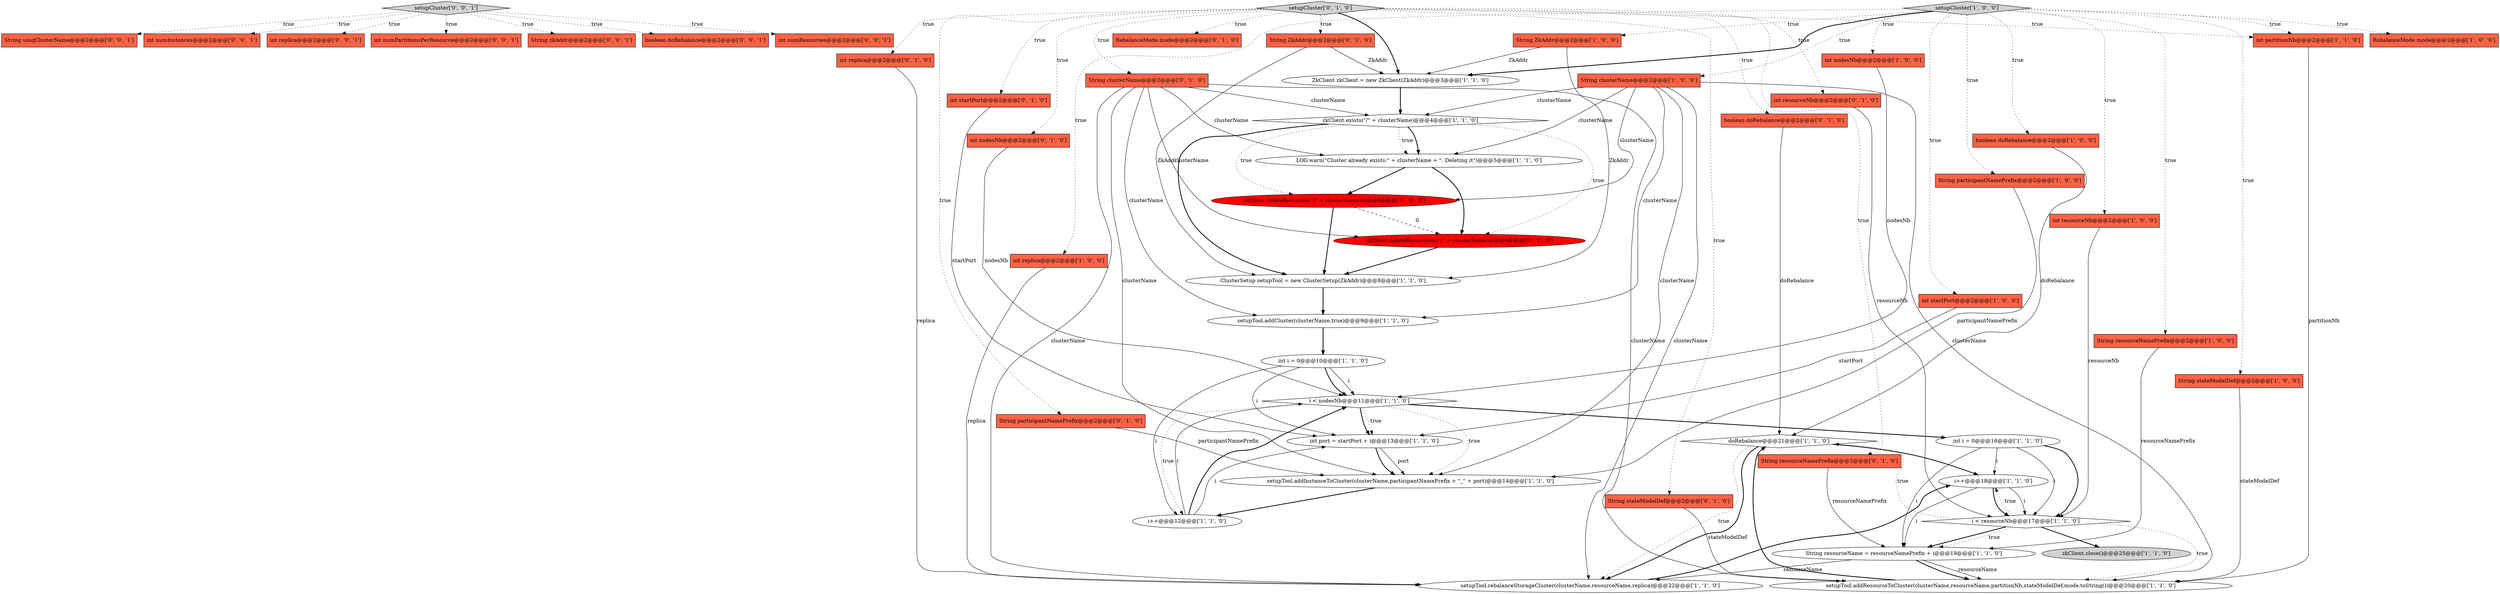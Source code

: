 digraph {
49 [style = filled, label = "String uniqClusterName@@@2@@@['0', '0', '1']", fillcolor = tomato, shape = box image = "AAA0AAABBB3BBB"];
36 [style = filled, label = "boolean doRebalance@@@2@@@['0', '1', '0']", fillcolor = tomato, shape = box image = "AAA0AAABBB2BBB"];
19 [style = filled, label = "LOG.warn(\"Cluster already exists:\" + clusterName + \". Deleting it\")@@@5@@@['1', '1', '0']", fillcolor = white, shape = ellipse image = "AAA0AAABBB1BBB"];
2 [style = filled, label = "int port = startPort + i@@@13@@@['1', '1', '0']", fillcolor = white, shape = ellipse image = "AAA0AAABBB1BBB"];
15 [style = filled, label = "setupCluster['1', '0', '0']", fillcolor = lightgray, shape = diamond image = "AAA0AAABBB1BBB"];
0 [style = filled, label = "boolean doRebalance@@@2@@@['1', '0', '0']", fillcolor = tomato, shape = box image = "AAA0AAABBB1BBB"];
6 [style = filled, label = "setupTool.addResourceToCluster(clusterName,resourceName,partitionNb,stateModelDef,mode.toString())@@@20@@@['1', '1', '0']", fillcolor = white, shape = ellipse image = "AAA0AAABBB1BBB"];
34 [style = filled, label = "int resourceNb@@@2@@@['0', '1', '0']", fillcolor = tomato, shape = box image = "AAA0AAABBB2BBB"];
47 [style = filled, label = "int numInstances@@@2@@@['0', '0', '1']", fillcolor = tomato, shape = box image = "AAA0AAABBB3BBB"];
3 [style = filled, label = "i < resourceNb@@@17@@@['1', '1', '0']", fillcolor = white, shape = diamond image = "AAA0AAABBB1BBB"];
52 [style = filled, label = "int replica@@@2@@@['0', '0', '1']", fillcolor = tomato, shape = box image = "AAA0AAABBB3BBB"];
12 [style = filled, label = "String participantNamePrefix@@@2@@@['1', '0', '0']", fillcolor = tomato, shape = box image = "AAA0AAABBB1BBB"];
7 [style = filled, label = "i++@@@18@@@['1', '1', '0']", fillcolor = white, shape = ellipse image = "AAA0AAABBB1BBB"];
29 [style = filled, label = "setupTool.rebalanceStorageCluster(clusterName,resourceName,replica)@@@22@@@['1', '1', '0']", fillcolor = white, shape = ellipse image = "AAA0AAABBB1BBB"];
18 [style = filled, label = "int resourceNb@@@2@@@['1', '0', '0']", fillcolor = tomato, shape = box image = "AAA0AAABBB1BBB"];
27 [style = filled, label = "int i = 0@@@16@@@['1', '1', '0']", fillcolor = white, shape = ellipse image = "AAA0AAABBB1BBB"];
1 [style = filled, label = "setupTool.addCluster(clusterName,true)@@@9@@@['1', '1', '0']", fillcolor = white, shape = ellipse image = "AAA0AAABBB1BBB"];
8 [style = filled, label = "zkClient.close()@@@25@@@['1', '1', '0']", fillcolor = lightgray, shape = ellipse image = "AAA0AAABBB1BBB"];
32 [style = filled, label = "int replica@@@2@@@['0', '1', '0']", fillcolor = tomato, shape = box image = "AAA0AAABBB2BBB"];
33 [style = filled, label = "setupCluster['0', '1', '0']", fillcolor = lightgray, shape = diamond image = "AAA0AAABBB2BBB"];
16 [style = filled, label = "RebalanceMode mode@@@2@@@['1', '0', '0']", fillcolor = tomato, shape = box image = "AAA0AAABBB1BBB"];
48 [style = filled, label = "int numPartitionsPerResource@@@2@@@['0', '0', '1']", fillcolor = tomato, shape = box image = "AAA0AAABBB3BBB"];
4 [style = filled, label = "i++@@@12@@@['1', '1', '0']", fillcolor = white, shape = ellipse image = "AAA0AAABBB1BBB"];
13 [style = filled, label = "setupTool.addInstanceToCluster(clusterName,participantNamePrefix + \"_\" + port)@@@14@@@['1', '1', '0']", fillcolor = white, shape = ellipse image = "AAA0AAABBB1BBB"];
26 [style = filled, label = "int replica@@@2@@@['1', '0', '0']", fillcolor = tomato, shape = box image = "AAA0AAABBB1BBB"];
23 [style = filled, label = "String resourceName = resourceNamePrefix + i@@@19@@@['1', '1', '0']", fillcolor = white, shape = ellipse image = "AAA0AAABBB1BBB"];
17 [style = filled, label = "int startPort@@@2@@@['1', '0', '0']", fillcolor = tomato, shape = box image = "AAA0AAABBB1BBB"];
41 [style = filled, label = "int nodesNb@@@2@@@['0', '1', '0']", fillcolor = tomato, shape = box image = "AAA0AAABBB2BBB"];
45 [style = filled, label = "String zkAddr@@@2@@@['0', '0', '1']", fillcolor = tomato, shape = box image = "AAA0AAABBB3BBB"];
35 [style = filled, label = "String resourceNamePrefix@@@2@@@['0', '1', '0']", fillcolor = tomato, shape = box image = "AAA0AAABBB2BBB"];
46 [style = filled, label = "boolean doRebalance@@@2@@@['0', '0', '1']", fillcolor = tomato, shape = box image = "AAA0AAABBB3BBB"];
24 [style = filled, label = "ClusterSetup setupTool = new ClusterSetup(ZkAddr)@@@8@@@['1', '1', '0']", fillcolor = white, shape = ellipse image = "AAA0AAABBB1BBB"];
21 [style = filled, label = "int i = 0@@@10@@@['1', '1', '0']", fillcolor = white, shape = ellipse image = "AAA0AAABBB1BBB"];
9 [style = filled, label = "String resourceNamePrefix@@@2@@@['1', '0', '0']", fillcolor = tomato, shape = box image = "AAA0AAABBB1BBB"];
42 [style = filled, label = "String stateModelDef@@@2@@@['0', '1', '0']", fillcolor = tomato, shape = box image = "AAA0AAABBB2BBB"];
14 [style = filled, label = "zkClient.exists(\"/\" + clusterName)@@@4@@@['1', '1', '0']", fillcolor = white, shape = diamond image = "AAA0AAABBB1BBB"];
11 [style = filled, label = "String clusterName@@@2@@@['1', '0', '0']", fillcolor = tomato, shape = box image = "AAA0AAABBB1BBB"];
37 [style = filled, label = "zkClient.deleteRecursively(\"/\" + clusterName)@@@6@@@['0', '1', '0']", fillcolor = red, shape = ellipse image = "AAA1AAABBB2BBB"];
43 [style = filled, label = "String clusterName@@@2@@@['0', '1', '0']", fillcolor = tomato, shape = box image = "AAA0AAABBB2BBB"];
28 [style = filled, label = "String stateModelDef@@@2@@@['1', '0', '0']", fillcolor = tomato, shape = box image = "AAA0AAABBB1BBB"];
25 [style = filled, label = "String ZkAddr@@@2@@@['1', '0', '0']", fillcolor = tomato, shape = box image = "AAA0AAABBB1BBB"];
20 [style = filled, label = "i < nodesNb@@@11@@@['1', '1', '0']", fillcolor = white, shape = diamond image = "AAA0AAABBB1BBB"];
38 [style = filled, label = "int startPort@@@2@@@['0', '1', '0']", fillcolor = tomato, shape = box image = "AAA0AAABBB2BBB"];
51 [style = filled, label = "setupCluster['0', '0', '1']", fillcolor = lightgray, shape = diamond image = "AAA0AAABBB3BBB"];
50 [style = filled, label = "int numResources@@@2@@@['0', '0', '1']", fillcolor = tomato, shape = box image = "AAA0AAABBB3BBB"];
30 [style = filled, label = "zkClient.deleteRecursive(\"/\" + clusterName)@@@6@@@['1', '0', '0']", fillcolor = red, shape = ellipse image = "AAA1AAABBB1BBB"];
22 [style = filled, label = "int nodesNb@@@2@@@['1', '0', '0']", fillcolor = tomato, shape = box image = "AAA0AAABBB1BBB"];
31 [style = filled, label = "int partitionNb@@@2@@@['1', '1', '0']", fillcolor = tomato, shape = box image = "AAA0AAABBB1BBB"];
10 [style = filled, label = "ZkClient zkClient = new ZkClient(ZkAddr)@@@3@@@['1', '1', '0']", fillcolor = white, shape = ellipse image = "AAA0AAABBB1BBB"];
40 [style = filled, label = "String participantNamePrefix@@@2@@@['0', '1', '0']", fillcolor = tomato, shape = box image = "AAA0AAABBB2BBB"];
44 [style = filled, label = "String ZkAddr@@@2@@@['0', '1', '0']", fillcolor = tomato, shape = box image = "AAA0AAABBB2BBB"];
5 [style = filled, label = "doRebalance@@@21@@@['1', '1', '0']", fillcolor = white, shape = diamond image = "AAA0AAABBB1BBB"];
39 [style = filled, label = "RebalanceMode mode@@@2@@@['0', '1', '0']", fillcolor = tomato, shape = box image = "AAA0AAABBB2BBB"];
14->24 [style = bold, label=""];
15->10 [style = bold, label=""];
14->19 [style = dotted, label="true"];
27->7 [style = solid, label="i"];
7->3 [style = solid, label="i"];
9->23 [style = solid, label="resourceNamePrefix"];
15->31 [style = dotted, label="true"];
51->45 [style = dotted, label="true"];
43->6 [style = solid, label="clusterName"];
7->23 [style = solid, label="i"];
51->48 [style = dotted, label="true"];
23->29 [style = solid, label="resourceName"];
42->6 [style = solid, label="stateModelDef"];
3->6 [style = dotted, label="true"];
51->47 [style = dotted, label="true"];
43->1 [style = solid, label="clusterName"];
40->13 [style = solid, label="participantNamePrefix"];
15->9 [style = dotted, label="true"];
21->2 [style = solid, label="i"];
4->2 [style = solid, label="i"];
44->24 [style = solid, label="ZkAddr"];
20->27 [style = bold, label=""];
11->1 [style = solid, label="clusterName"];
11->6 [style = solid, label="clusterName"];
43->29 [style = solid, label="clusterName"];
33->35 [style = dotted, label="true"];
1->21 [style = bold, label=""];
51->52 [style = dotted, label="true"];
20->13 [style = dotted, label="true"];
11->13 [style = solid, label="clusterName"];
5->29 [style = dotted, label="true"];
34->3 [style = solid, label="resourceNb"];
25->10 [style = solid, label="ZkAddr"];
15->26 [style = dotted, label="true"];
44->10 [style = solid, label="ZkAddr"];
5->29 [style = bold, label=""];
17->2 [style = solid, label="startPort"];
3->7 [style = dotted, label="true"];
10->14 [style = bold, label=""];
33->32 [style = dotted, label="true"];
33->44 [style = dotted, label="true"];
15->18 [style = dotted, label="true"];
33->40 [style = dotted, label="true"];
15->16 [style = dotted, label="true"];
11->19 [style = solid, label="clusterName"];
31->6 [style = solid, label="partitionNb"];
19->37 [style = bold, label=""];
15->17 [style = dotted, label="true"];
27->23 [style = solid, label="i"];
23->6 [style = solid, label="resourceName"];
3->23 [style = bold, label=""];
3->5 [style = dotted, label="true"];
14->37 [style = dotted, label="true"];
19->30 [style = bold, label=""];
15->12 [style = dotted, label="true"];
5->7 [style = bold, label=""];
33->38 [style = dotted, label="true"];
3->23 [style = dotted, label="true"];
33->31 [style = dotted, label="true"];
33->39 [style = dotted, label="true"];
4->20 [style = solid, label="i"];
30->24 [style = bold, label=""];
37->24 [style = bold, label=""];
11->14 [style = solid, label="clusterName"];
21->4 [style = solid, label="i"];
43->37 [style = solid, label="clusterName"];
51->49 [style = dotted, label="true"];
14->19 [style = bold, label=""];
38->2 [style = solid, label="startPort"];
15->0 [style = dotted, label="true"];
15->28 [style = dotted, label="true"];
14->30 [style = dotted, label="true"];
6->5 [style = bold, label=""];
43->13 [style = solid, label="clusterName"];
20->4 [style = dotted, label="true"];
3->8 [style = bold, label=""];
23->6 [style = bold, label=""];
43->14 [style = solid, label="clusterName"];
4->20 [style = bold, label=""];
15->11 [style = dotted, label="true"];
22->20 [style = solid, label="nodesNb"];
28->6 [style = solid, label="stateModelDef"];
33->41 [style = dotted, label="true"];
0->5 [style = solid, label="doRebalance"];
24->1 [style = bold, label=""];
15->25 [style = dotted, label="true"];
12->13 [style = solid, label="participantNamePrefix"];
18->3 [style = solid, label="resourceNb"];
35->23 [style = solid, label="resourceNamePrefix"];
30->37 [style = dashed, label="0"];
33->43 [style = dotted, label="true"];
43->19 [style = solid, label="clusterName"];
33->34 [style = dotted, label="true"];
41->20 [style = solid, label="nodesNb"];
27->3 [style = bold, label=""];
2->13 [style = solid, label="port"];
25->24 [style = solid, label="ZkAddr"];
21->20 [style = solid, label="i"];
15->22 [style = dotted, label="true"];
33->10 [style = bold, label=""];
7->3 [style = bold, label=""];
2->13 [style = bold, label=""];
20->2 [style = bold, label=""];
33->36 [style = dotted, label="true"];
11->29 [style = solid, label="clusterName"];
21->20 [style = bold, label=""];
33->42 [style = dotted, label="true"];
11->30 [style = solid, label="clusterName"];
32->29 [style = solid, label="replica"];
36->5 [style = solid, label="doRebalance"];
29->7 [style = bold, label=""];
20->2 [style = dotted, label="true"];
51->50 [style = dotted, label="true"];
27->3 [style = solid, label="i"];
26->29 [style = solid, label="replica"];
51->46 [style = dotted, label="true"];
13->4 [style = bold, label=""];
}
